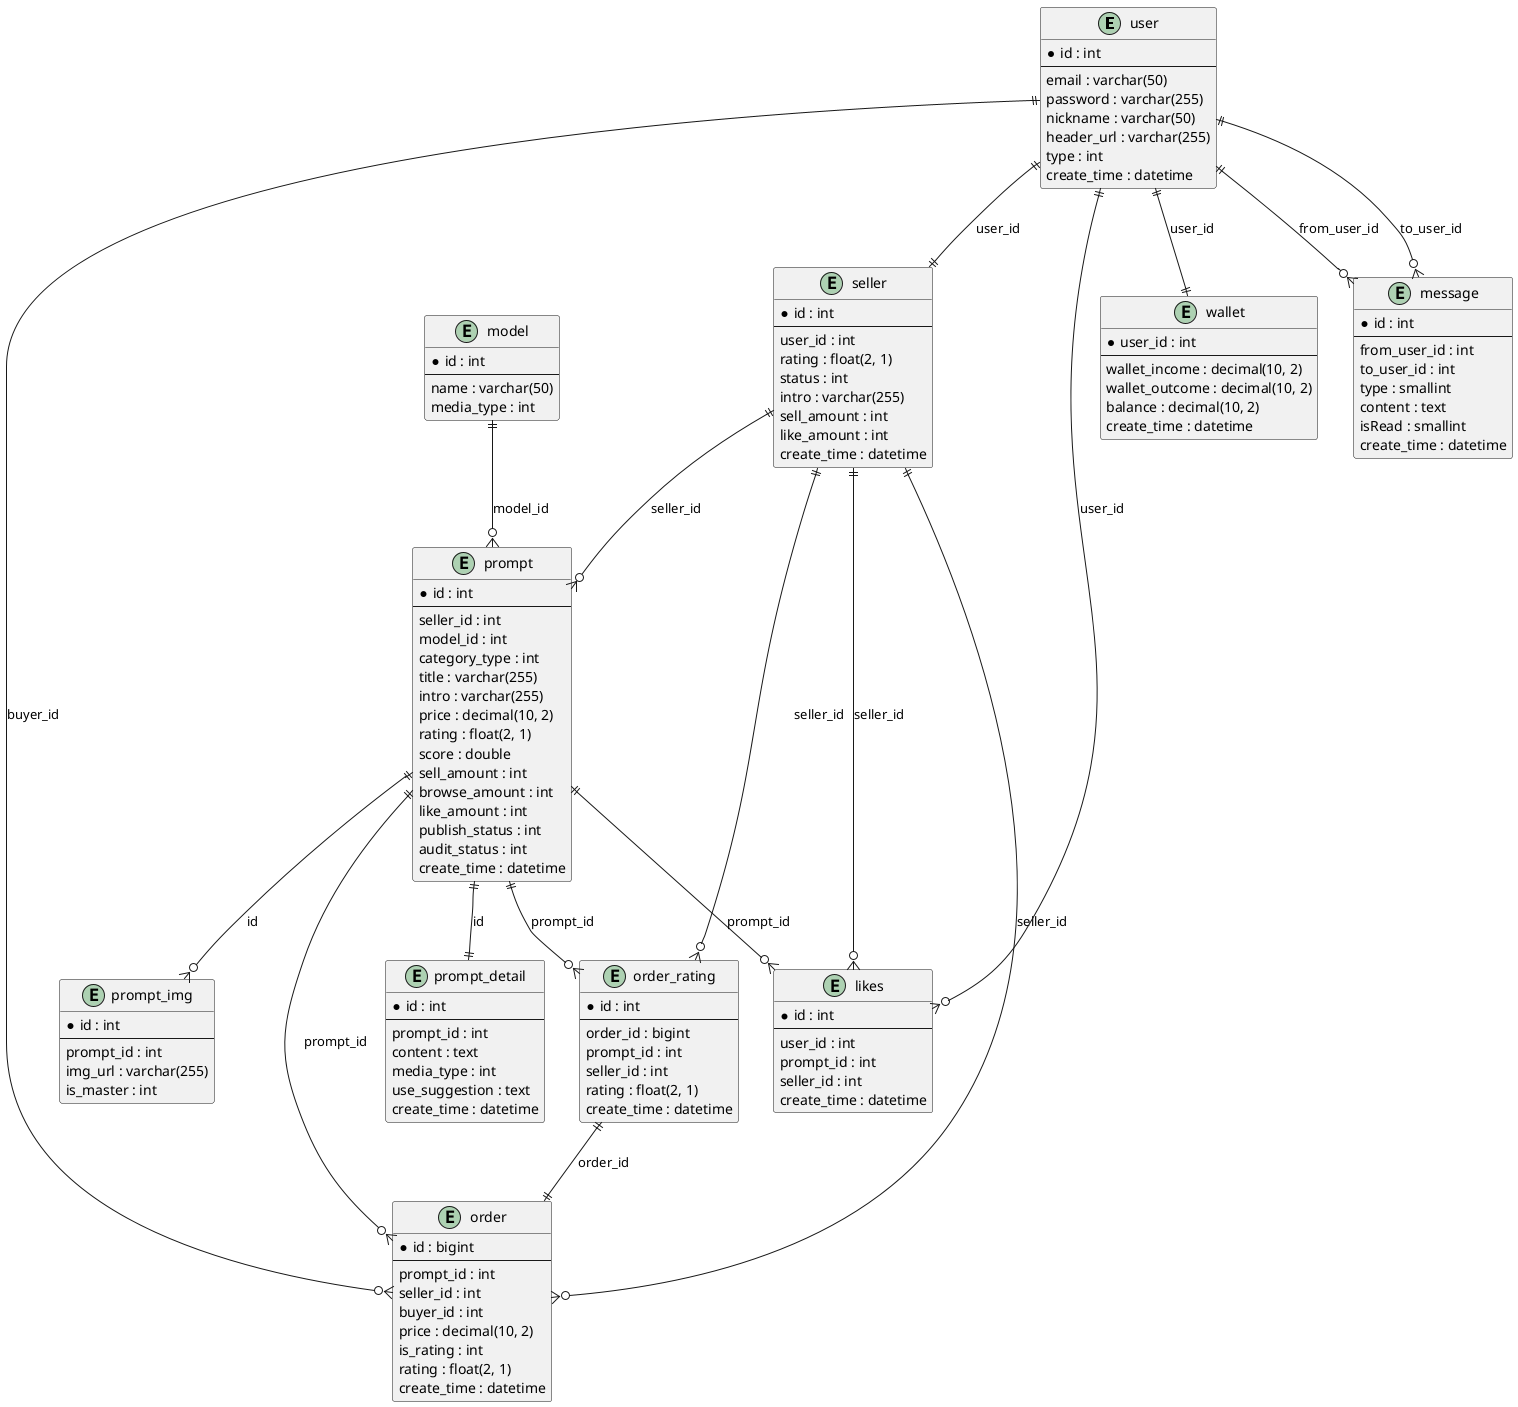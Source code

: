 @startuml
entity "user" {
  * id : int
  --
  email : varchar(50)
  password : varchar(255)
  nickname : varchar(50)
  header_url : varchar(255)
  type : int
  create_time : datetime
}

entity "seller" {
  * id : int
  --
  user_id : int
  rating : float(2, 1)
  status : int
  intro : varchar(255)
  sell_amount : int
  like_amount : int
  create_time : datetime
}

entity "wallet" {
  * user_id : int
  --
  wallet_income : decimal(10, 2)
  wallet_outcome : decimal(10, 2)
  balance : decimal(10, 2)
  create_time : datetime
}

entity "model" {
  * id : int
  --
  name : varchar(50)
  media_type : int
}

entity "prompt" {
  * id : int
  --
  seller_id : int
  model_id : int
  category_type : int
  title : varchar(255)
  intro : varchar(255)
  price : decimal(10, 2)
  rating : float(2, 1)
  score : double
  sell_amount : int
  browse_amount : int
  like_amount : int
  publish_status : int
  audit_status : int
  create_time : datetime
}

entity "prompt_detail" {
  * id : int
  --
  prompt_id : int
  content : text
  media_type : int
  use_suggestion : text
  create_time : datetime
}

entity "prompt_img" {
  * id : int
  --
  prompt_id : int
  img_url : varchar(255)
  is_master : int
}

entity "order" {
  * id : bigint
  --
  prompt_id : int
  seller_id : int
  buyer_id : int
  price : decimal(10, 2)
  is_rating : int
  rating : float(2, 1)
  create_time : datetime
}

entity "order_rating" {
  * id : int
  --
  order_id : bigint
  prompt_id : int
  seller_id : int
  rating : float(2, 1)
  create_time : datetime
}

entity "likes" {
  * id : int
  --
  user_id : int
  prompt_id : int
  seller_id : int
  create_time : datetime
}

entity "message" {
  * id : int
  --
  from_user_id : int
  to_user_id : int
  type : smallint
  content : text
  isRead : smallint
  create_time : datetime
}

user ||--|| seller : user_id
user ||--|| wallet : user_id
seller ||--o{ prompt : seller_id
model ||--o{ prompt : model_id
prompt ||--|| prompt_detail : id
prompt ||--o{ prompt_img : id
prompt ||--o{ order : prompt_id
seller ||--o{ order : seller_id
user ||--o{ order : buyer_id
order_rating ||--|| order : order_id
prompt ||--o{ order_rating : prompt_id
seller ||--o{ order_rating : seller_id
user ||--o{ likes : user_id
prompt ||--o{ likes : prompt_id
seller ||--o{ likes : seller_id
user ||--o{ message : from_user_id
user ||--o{ message : to_user_id

@enduml
